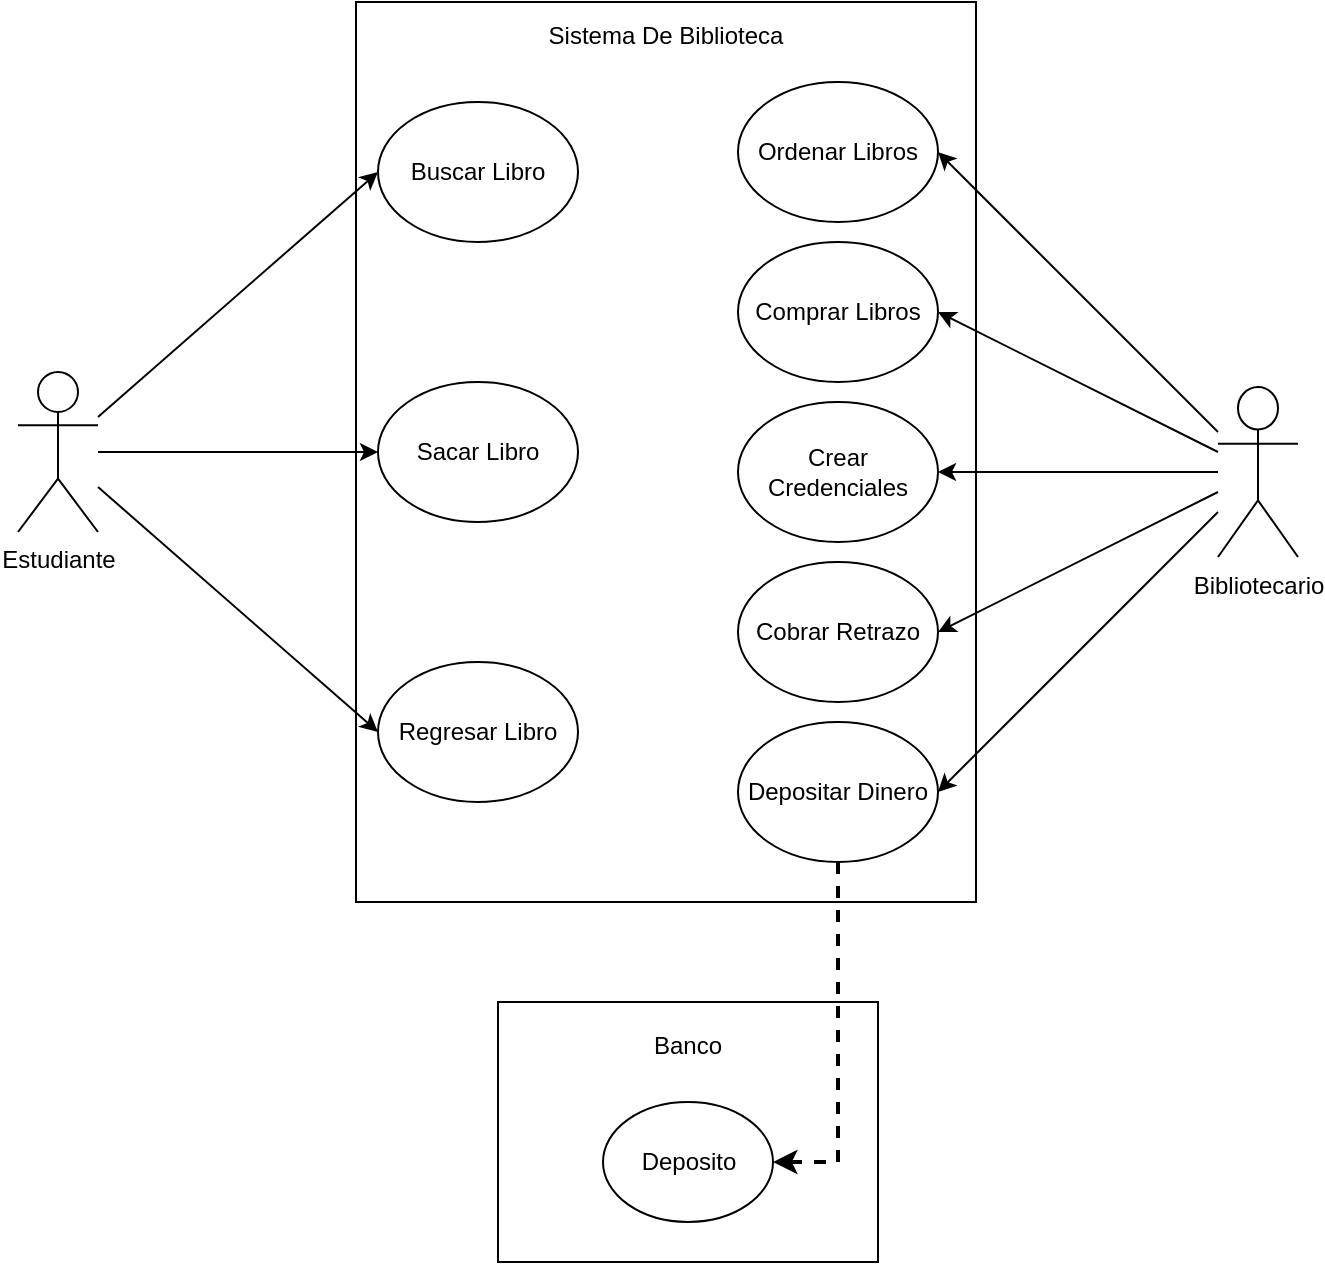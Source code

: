 <mxfile version="14.2.4" type="embed">
    <diagram id="G3qb8ypOKY3a44E-qGSc" name="Página-1">
        <mxGraphModel dx="820" dy="488" grid="1" gridSize="10" guides="1" tooltips="1" connect="1" arrows="1" fold="1" page="1" pageScale="1" pageWidth="827" pageHeight="1169" math="0" shadow="0">
            <root>
                <mxCell id="0"/>
                <mxCell id="1" parent="0"/>
                <mxCell id="2" value="Sistema De Biblioteca&lt;br&gt;&lt;br&gt;&lt;br&gt;&lt;br&gt;&lt;br&gt;&lt;br&gt;&lt;br&gt;&lt;br&gt;&lt;br&gt;&lt;br&gt;&lt;br&gt;&lt;br&gt;&lt;br&gt;&lt;br&gt;&lt;br&gt;&lt;br&gt;&lt;br&gt;&lt;br&gt;&lt;br&gt;&lt;br&gt;&lt;br&gt;&lt;br&gt;&lt;br&gt;&lt;br&gt;&lt;br&gt;&lt;br&gt;&lt;br&gt;&lt;br&gt;&lt;br&gt;&lt;br&gt;" style="rounded=0;whiteSpace=wrap;html=1;" vertex="1" parent="1">
                    <mxGeometry x="259" y="50" width="310" height="450" as="geometry"/>
                </mxCell>
                <mxCell id="3" value="Buscar Libro" style="ellipse;whiteSpace=wrap;html=1;" vertex="1" parent="1">
                    <mxGeometry x="270" y="100" width="100" height="70" as="geometry"/>
                </mxCell>
                <mxCell id="4" value="Sacar Libro" style="ellipse;whiteSpace=wrap;html=1;" vertex="1" parent="1">
                    <mxGeometry x="270" y="240" width="100" height="70" as="geometry"/>
                </mxCell>
                <mxCell id="5" value="Regresar Libro" style="ellipse;whiteSpace=wrap;html=1;" vertex="1" parent="1">
                    <mxGeometry x="270" y="380" width="100" height="70" as="geometry"/>
                </mxCell>
                <mxCell id="6" value="Ordenar Libros" style="ellipse;whiteSpace=wrap;html=1;" vertex="1" parent="1">
                    <mxGeometry x="450" y="90" width="100" height="70" as="geometry"/>
                </mxCell>
                <mxCell id="7" value="Comprar Libros" style="ellipse;whiteSpace=wrap;html=1;" vertex="1" parent="1">
                    <mxGeometry x="450" y="170" width="100" height="70" as="geometry"/>
                </mxCell>
                <mxCell id="8" value="Crear Credenciales" style="ellipse;whiteSpace=wrap;html=1;" vertex="1" parent="1">
                    <mxGeometry x="450" y="250" width="100" height="70" as="geometry"/>
                </mxCell>
                <mxCell id="9" value="Cobrar Retrazo" style="ellipse;whiteSpace=wrap;html=1;" vertex="1" parent="1">
                    <mxGeometry x="450" y="330" width="100" height="70" as="geometry"/>
                </mxCell>
                <mxCell id="10" value="Depositar Dinero" style="ellipse;whiteSpace=wrap;html=1;" vertex="1" parent="1">
                    <mxGeometry x="450" y="410" width="100" height="70" as="geometry"/>
                </mxCell>
                <mxCell id="14" style="rounded=0;orthogonalLoop=1;jettySize=auto;html=1;entryX=0;entryY=0.5;entryDx=0;entryDy=0;" edge="1" parent="1" source="11" target="3">
                    <mxGeometry relative="1" as="geometry"/>
                </mxCell>
                <mxCell id="15" style="edgeStyle=none;rounded=0;orthogonalLoop=1;jettySize=auto;html=1;entryX=0;entryY=0.5;entryDx=0;entryDy=0;" edge="1" parent="1" source="11" target="4">
                    <mxGeometry relative="1" as="geometry"/>
                </mxCell>
                <mxCell id="16" style="rounded=0;orthogonalLoop=1;jettySize=auto;html=1;entryX=0;entryY=0.5;entryDx=0;entryDy=0;" edge="1" parent="1" source="11" target="5">
                    <mxGeometry relative="1" as="geometry"/>
                </mxCell>
                <mxCell id="11" value="Estudiante&lt;br&gt;" style="shape=umlActor;verticalLabelPosition=bottom;verticalAlign=top;html=1;outlineConnect=0;" vertex="1" parent="1">
                    <mxGeometry x="90" y="235" width="40" height="80" as="geometry"/>
                </mxCell>
                <mxCell id="18" style="edgeStyle=none;rounded=0;orthogonalLoop=1;jettySize=auto;html=1;entryX=1;entryY=0.5;entryDx=0;entryDy=0;" edge="1" parent="1" source="17" target="6">
                    <mxGeometry relative="1" as="geometry"/>
                </mxCell>
                <mxCell id="19" style="edgeStyle=none;rounded=0;orthogonalLoop=1;jettySize=auto;html=1;entryX=1;entryY=0.5;entryDx=0;entryDy=0;" edge="1" parent="1" source="17" target="7">
                    <mxGeometry relative="1" as="geometry"/>
                </mxCell>
                <mxCell id="20" style="edgeStyle=none;rounded=0;orthogonalLoop=1;jettySize=auto;html=1;entryX=1;entryY=0.5;entryDx=0;entryDy=0;" edge="1" parent="1" source="17" target="8">
                    <mxGeometry relative="1" as="geometry"/>
                </mxCell>
                <mxCell id="21" style="edgeStyle=none;rounded=0;orthogonalLoop=1;jettySize=auto;html=1;entryX=1;entryY=0.5;entryDx=0;entryDy=0;" edge="1" parent="1" source="17" target="9">
                    <mxGeometry relative="1" as="geometry"/>
                </mxCell>
                <mxCell id="22" style="edgeStyle=none;rounded=0;orthogonalLoop=1;jettySize=auto;html=1;entryX=1;entryY=0.5;entryDx=0;entryDy=0;" edge="1" parent="1" source="17" target="10">
                    <mxGeometry relative="1" as="geometry"/>
                </mxCell>
                <mxCell id="17" value="Bibliotecario" style="shape=umlActor;verticalLabelPosition=bottom;verticalAlign=top;html=1;outlineConnect=0;" vertex="1" parent="1">
                    <mxGeometry x="690" y="242.5" width="40" height="85" as="geometry"/>
                </mxCell>
                <mxCell id="23" value="Banco&lt;br&gt;&lt;br&gt;&lt;br&gt;&lt;br&gt;&lt;br&gt;&lt;br&gt;&lt;br&gt;" style="rounded=0;whiteSpace=wrap;html=1;" vertex="1" parent="1">
                    <mxGeometry x="330" y="550" width="190" height="130" as="geometry"/>
                </mxCell>
                <mxCell id="24" value="Deposito" style="ellipse;whiteSpace=wrap;html=1;" vertex="1" parent="1">
                    <mxGeometry x="382.5" y="600" width="85" height="60" as="geometry"/>
                </mxCell>
                <mxCell id="25" style="edgeStyle=orthogonalEdgeStyle;rounded=0;orthogonalLoop=1;jettySize=auto;html=1;entryX=1;entryY=0.5;entryDx=0;entryDy=0;dashed=1;strokeWidth=2;" edge="1" parent="1" source="10" target="24">
                    <mxGeometry relative="1" as="geometry"/>
                </mxCell>
            </root>
        </mxGraphModel>
    </diagram>
</mxfile>